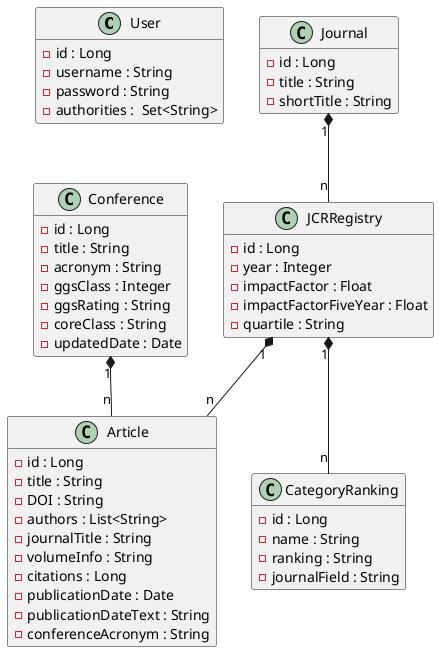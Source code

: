 @startuml
'https://plantuml.com/class-diagram

hide methods

class User {
    - id : Long
    - username : String
    - password : String
    - authorities :  Set<String>
}

class Article {
    - id : Long
    - title : String
    - DOI : String
    - authors : List<String>
    - journalTitle : String
    - volumeInfo : String
    - citations : Long
    - publicationDate : Date
    - publicationDateText : String
    - conferenceAcronym : String
}

class Conference {
    - id : Long
    - title : String
    - acronym : String
    - ggsClass : Integer
    - ggsRating : String
    - coreClass : String
    - updatedDate : Date
}

class JCRRegistry {
    - id : Long
    - year : Integer
    - impactFactor : Float
    - impactFactorFiveYear : Float
    - quartile : String
}

class Journal {
    - id : Long
    - title : String
    - shortTitle : String
}

class CategoryRanking {
    - id : Long
    - name : String
    - ranking : String
    - journalField : String
}

Conference "1" *-- "n" Article
JCRRegistry "1" *-- "n" Article
JCRRegistry "1" *-- "n" CategoryRanking
Journal "1" *-- "n" JCRRegistry
@enduml